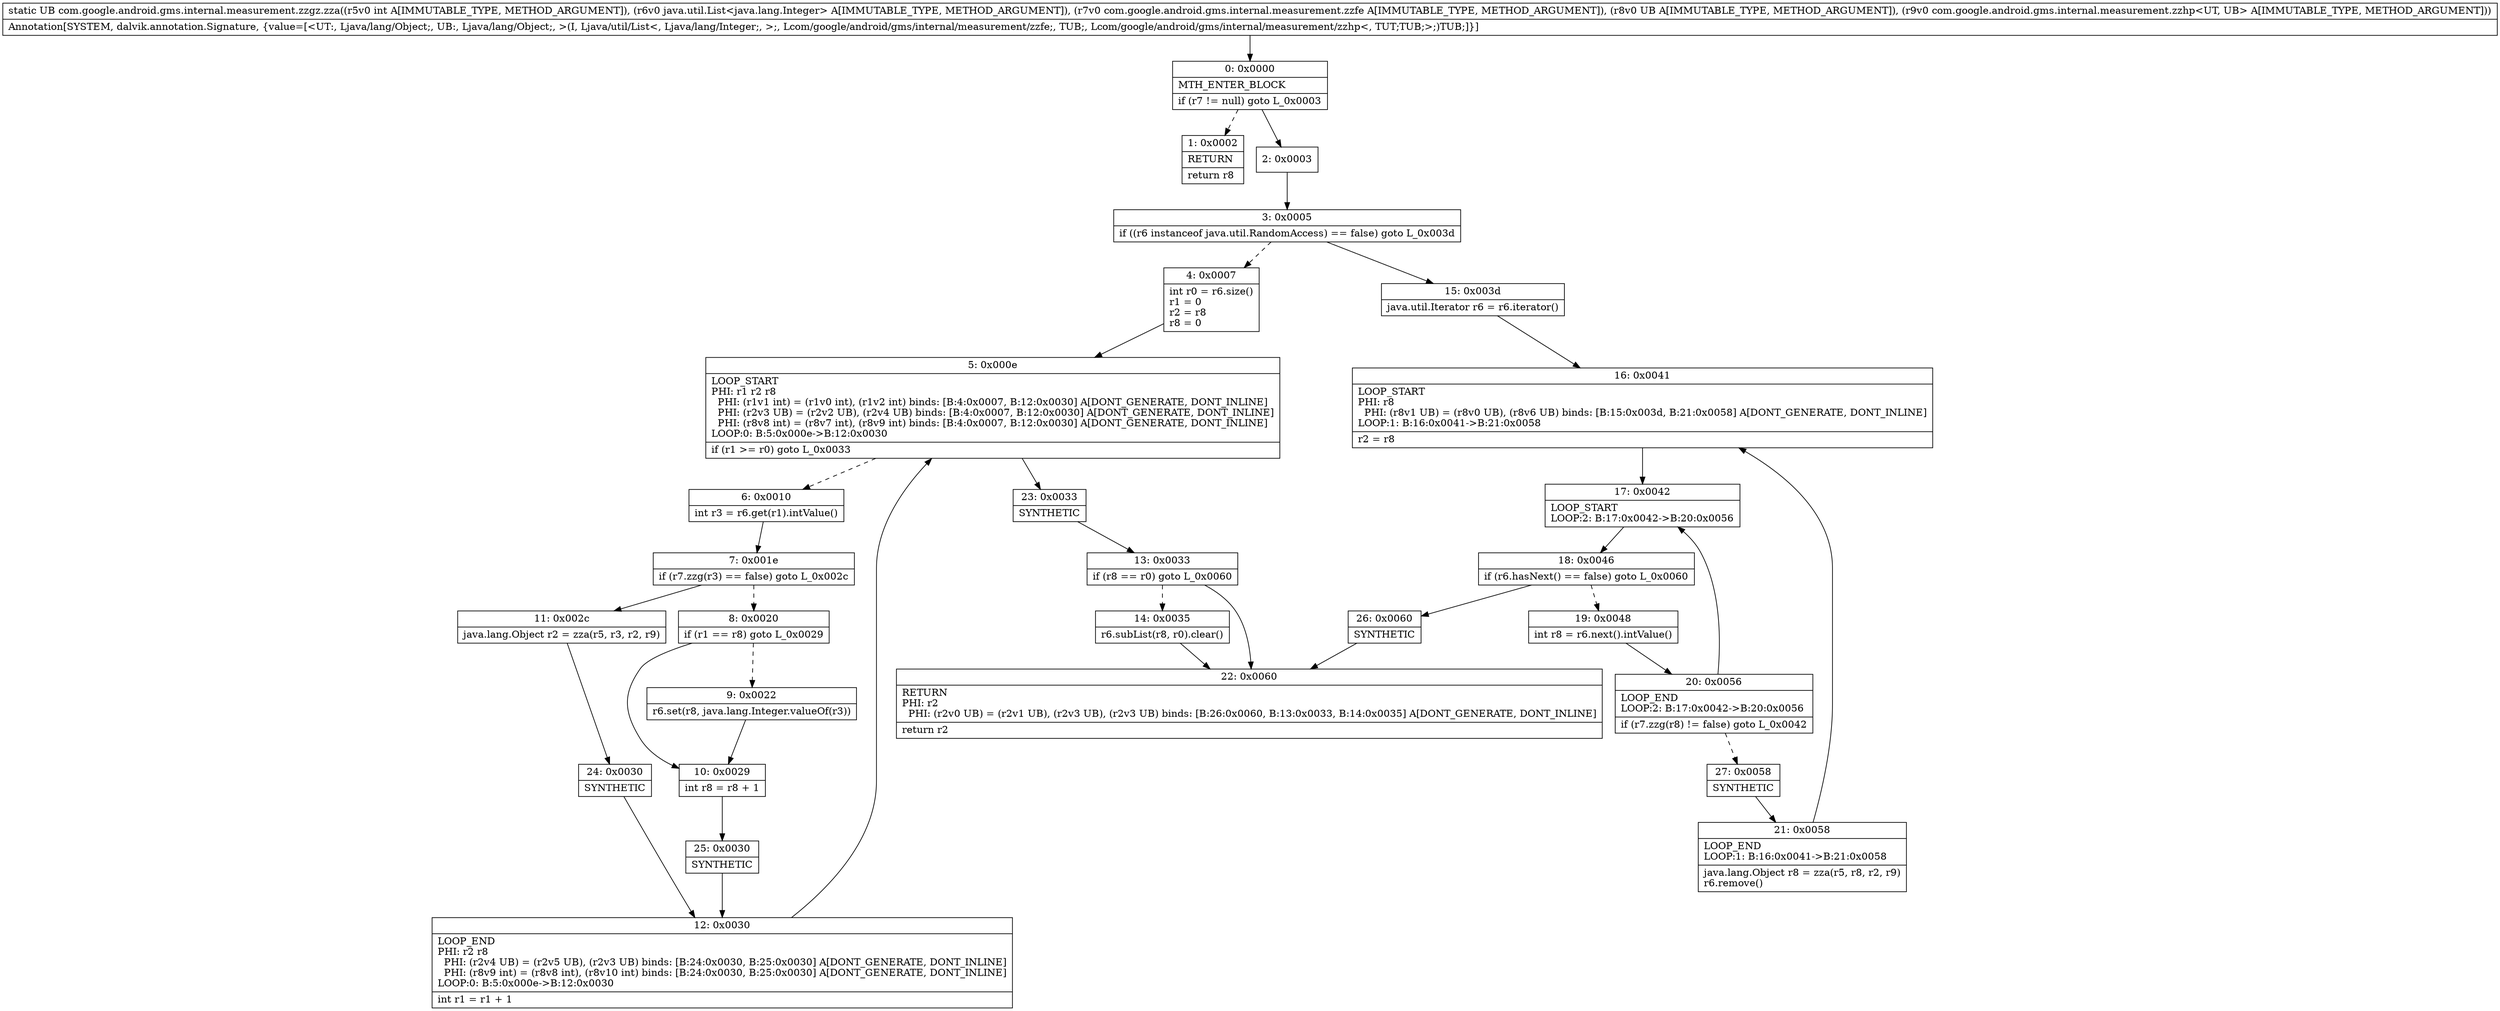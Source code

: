 digraph "CFG forcom.google.android.gms.internal.measurement.zzgz.zza(ILjava\/util\/List;Lcom\/google\/android\/gms\/internal\/measurement\/zzfe;Ljava\/lang\/Object;Lcom\/google\/android\/gms\/internal\/measurement\/zzhp;)Ljava\/lang\/Object;" {
Node_0 [shape=record,label="{0\:\ 0x0000|MTH_ENTER_BLOCK\l|if (r7 != null) goto L_0x0003\l}"];
Node_1 [shape=record,label="{1\:\ 0x0002|RETURN\l|return r8\l}"];
Node_2 [shape=record,label="{2\:\ 0x0003}"];
Node_3 [shape=record,label="{3\:\ 0x0005|if ((r6 instanceof java.util.RandomAccess) == false) goto L_0x003d\l}"];
Node_4 [shape=record,label="{4\:\ 0x0007|int r0 = r6.size()\lr1 = 0\lr2 = r8\lr8 = 0\l}"];
Node_5 [shape=record,label="{5\:\ 0x000e|LOOP_START\lPHI: r1 r2 r8 \l  PHI: (r1v1 int) = (r1v0 int), (r1v2 int) binds: [B:4:0x0007, B:12:0x0030] A[DONT_GENERATE, DONT_INLINE]\l  PHI: (r2v3 UB) = (r2v2 UB), (r2v4 UB) binds: [B:4:0x0007, B:12:0x0030] A[DONT_GENERATE, DONT_INLINE]\l  PHI: (r8v8 int) = (r8v7 int), (r8v9 int) binds: [B:4:0x0007, B:12:0x0030] A[DONT_GENERATE, DONT_INLINE]\lLOOP:0: B:5:0x000e\-\>B:12:0x0030\l|if (r1 \>= r0) goto L_0x0033\l}"];
Node_6 [shape=record,label="{6\:\ 0x0010|int r3 = r6.get(r1).intValue()\l}"];
Node_7 [shape=record,label="{7\:\ 0x001e|if (r7.zzg(r3) == false) goto L_0x002c\l}"];
Node_8 [shape=record,label="{8\:\ 0x0020|if (r1 == r8) goto L_0x0029\l}"];
Node_9 [shape=record,label="{9\:\ 0x0022|r6.set(r8, java.lang.Integer.valueOf(r3))\l}"];
Node_10 [shape=record,label="{10\:\ 0x0029|int r8 = r8 + 1\l}"];
Node_11 [shape=record,label="{11\:\ 0x002c|java.lang.Object r2 = zza(r5, r3, r2, r9)\l}"];
Node_12 [shape=record,label="{12\:\ 0x0030|LOOP_END\lPHI: r2 r8 \l  PHI: (r2v4 UB) = (r2v5 UB), (r2v3 UB) binds: [B:24:0x0030, B:25:0x0030] A[DONT_GENERATE, DONT_INLINE]\l  PHI: (r8v9 int) = (r8v8 int), (r8v10 int) binds: [B:24:0x0030, B:25:0x0030] A[DONT_GENERATE, DONT_INLINE]\lLOOP:0: B:5:0x000e\-\>B:12:0x0030\l|int r1 = r1 + 1\l}"];
Node_13 [shape=record,label="{13\:\ 0x0033|if (r8 == r0) goto L_0x0060\l}"];
Node_14 [shape=record,label="{14\:\ 0x0035|r6.subList(r8, r0).clear()\l}"];
Node_15 [shape=record,label="{15\:\ 0x003d|java.util.Iterator r6 = r6.iterator()\l}"];
Node_16 [shape=record,label="{16\:\ 0x0041|LOOP_START\lPHI: r8 \l  PHI: (r8v1 UB) = (r8v0 UB), (r8v6 UB) binds: [B:15:0x003d, B:21:0x0058] A[DONT_GENERATE, DONT_INLINE]\lLOOP:1: B:16:0x0041\-\>B:21:0x0058\l|r2 = r8\l}"];
Node_17 [shape=record,label="{17\:\ 0x0042|LOOP_START\lLOOP:2: B:17:0x0042\-\>B:20:0x0056\l}"];
Node_18 [shape=record,label="{18\:\ 0x0046|if (r6.hasNext() == false) goto L_0x0060\l}"];
Node_19 [shape=record,label="{19\:\ 0x0048|int r8 = r6.next().intValue()\l}"];
Node_20 [shape=record,label="{20\:\ 0x0056|LOOP_END\lLOOP:2: B:17:0x0042\-\>B:20:0x0056\l|if (r7.zzg(r8) != false) goto L_0x0042\l}"];
Node_21 [shape=record,label="{21\:\ 0x0058|LOOP_END\lLOOP:1: B:16:0x0041\-\>B:21:0x0058\l|java.lang.Object r8 = zza(r5, r8, r2, r9)\lr6.remove()\l}"];
Node_22 [shape=record,label="{22\:\ 0x0060|RETURN\lPHI: r2 \l  PHI: (r2v0 UB) = (r2v1 UB), (r2v3 UB), (r2v3 UB) binds: [B:26:0x0060, B:13:0x0033, B:14:0x0035] A[DONT_GENERATE, DONT_INLINE]\l|return r2\l}"];
Node_23 [shape=record,label="{23\:\ 0x0033|SYNTHETIC\l}"];
Node_24 [shape=record,label="{24\:\ 0x0030|SYNTHETIC\l}"];
Node_25 [shape=record,label="{25\:\ 0x0030|SYNTHETIC\l}"];
Node_26 [shape=record,label="{26\:\ 0x0060|SYNTHETIC\l}"];
Node_27 [shape=record,label="{27\:\ 0x0058|SYNTHETIC\l}"];
MethodNode[shape=record,label="{static UB com.google.android.gms.internal.measurement.zzgz.zza((r5v0 int A[IMMUTABLE_TYPE, METHOD_ARGUMENT]), (r6v0 java.util.List\<java.lang.Integer\> A[IMMUTABLE_TYPE, METHOD_ARGUMENT]), (r7v0 com.google.android.gms.internal.measurement.zzfe A[IMMUTABLE_TYPE, METHOD_ARGUMENT]), (r8v0 UB A[IMMUTABLE_TYPE, METHOD_ARGUMENT]), (r9v0 com.google.android.gms.internal.measurement.zzhp\<UT, UB\> A[IMMUTABLE_TYPE, METHOD_ARGUMENT]))  | Annotation[SYSTEM, dalvik.annotation.Signature, \{value=[\<UT:, Ljava\/lang\/Object;, UB:, Ljava\/lang\/Object;, \>(I, Ljava\/util\/List\<, Ljava\/lang\/Integer;, \>;, Lcom\/google\/android\/gms\/internal\/measurement\/zzfe;, TUB;, Lcom\/google\/android\/gms\/internal\/measurement\/zzhp\<, TUT;TUB;\>;)TUB;]\}]\l}"];
MethodNode -> Node_0;
Node_0 -> Node_1[style=dashed];
Node_0 -> Node_2;
Node_2 -> Node_3;
Node_3 -> Node_4[style=dashed];
Node_3 -> Node_15;
Node_4 -> Node_5;
Node_5 -> Node_6[style=dashed];
Node_5 -> Node_23;
Node_6 -> Node_7;
Node_7 -> Node_8[style=dashed];
Node_7 -> Node_11;
Node_8 -> Node_9[style=dashed];
Node_8 -> Node_10;
Node_9 -> Node_10;
Node_10 -> Node_25;
Node_11 -> Node_24;
Node_12 -> Node_5;
Node_13 -> Node_14[style=dashed];
Node_13 -> Node_22;
Node_14 -> Node_22;
Node_15 -> Node_16;
Node_16 -> Node_17;
Node_17 -> Node_18;
Node_18 -> Node_19[style=dashed];
Node_18 -> Node_26;
Node_19 -> Node_20;
Node_20 -> Node_17;
Node_20 -> Node_27[style=dashed];
Node_21 -> Node_16;
Node_23 -> Node_13;
Node_24 -> Node_12;
Node_25 -> Node_12;
Node_26 -> Node_22;
Node_27 -> Node_21;
}

